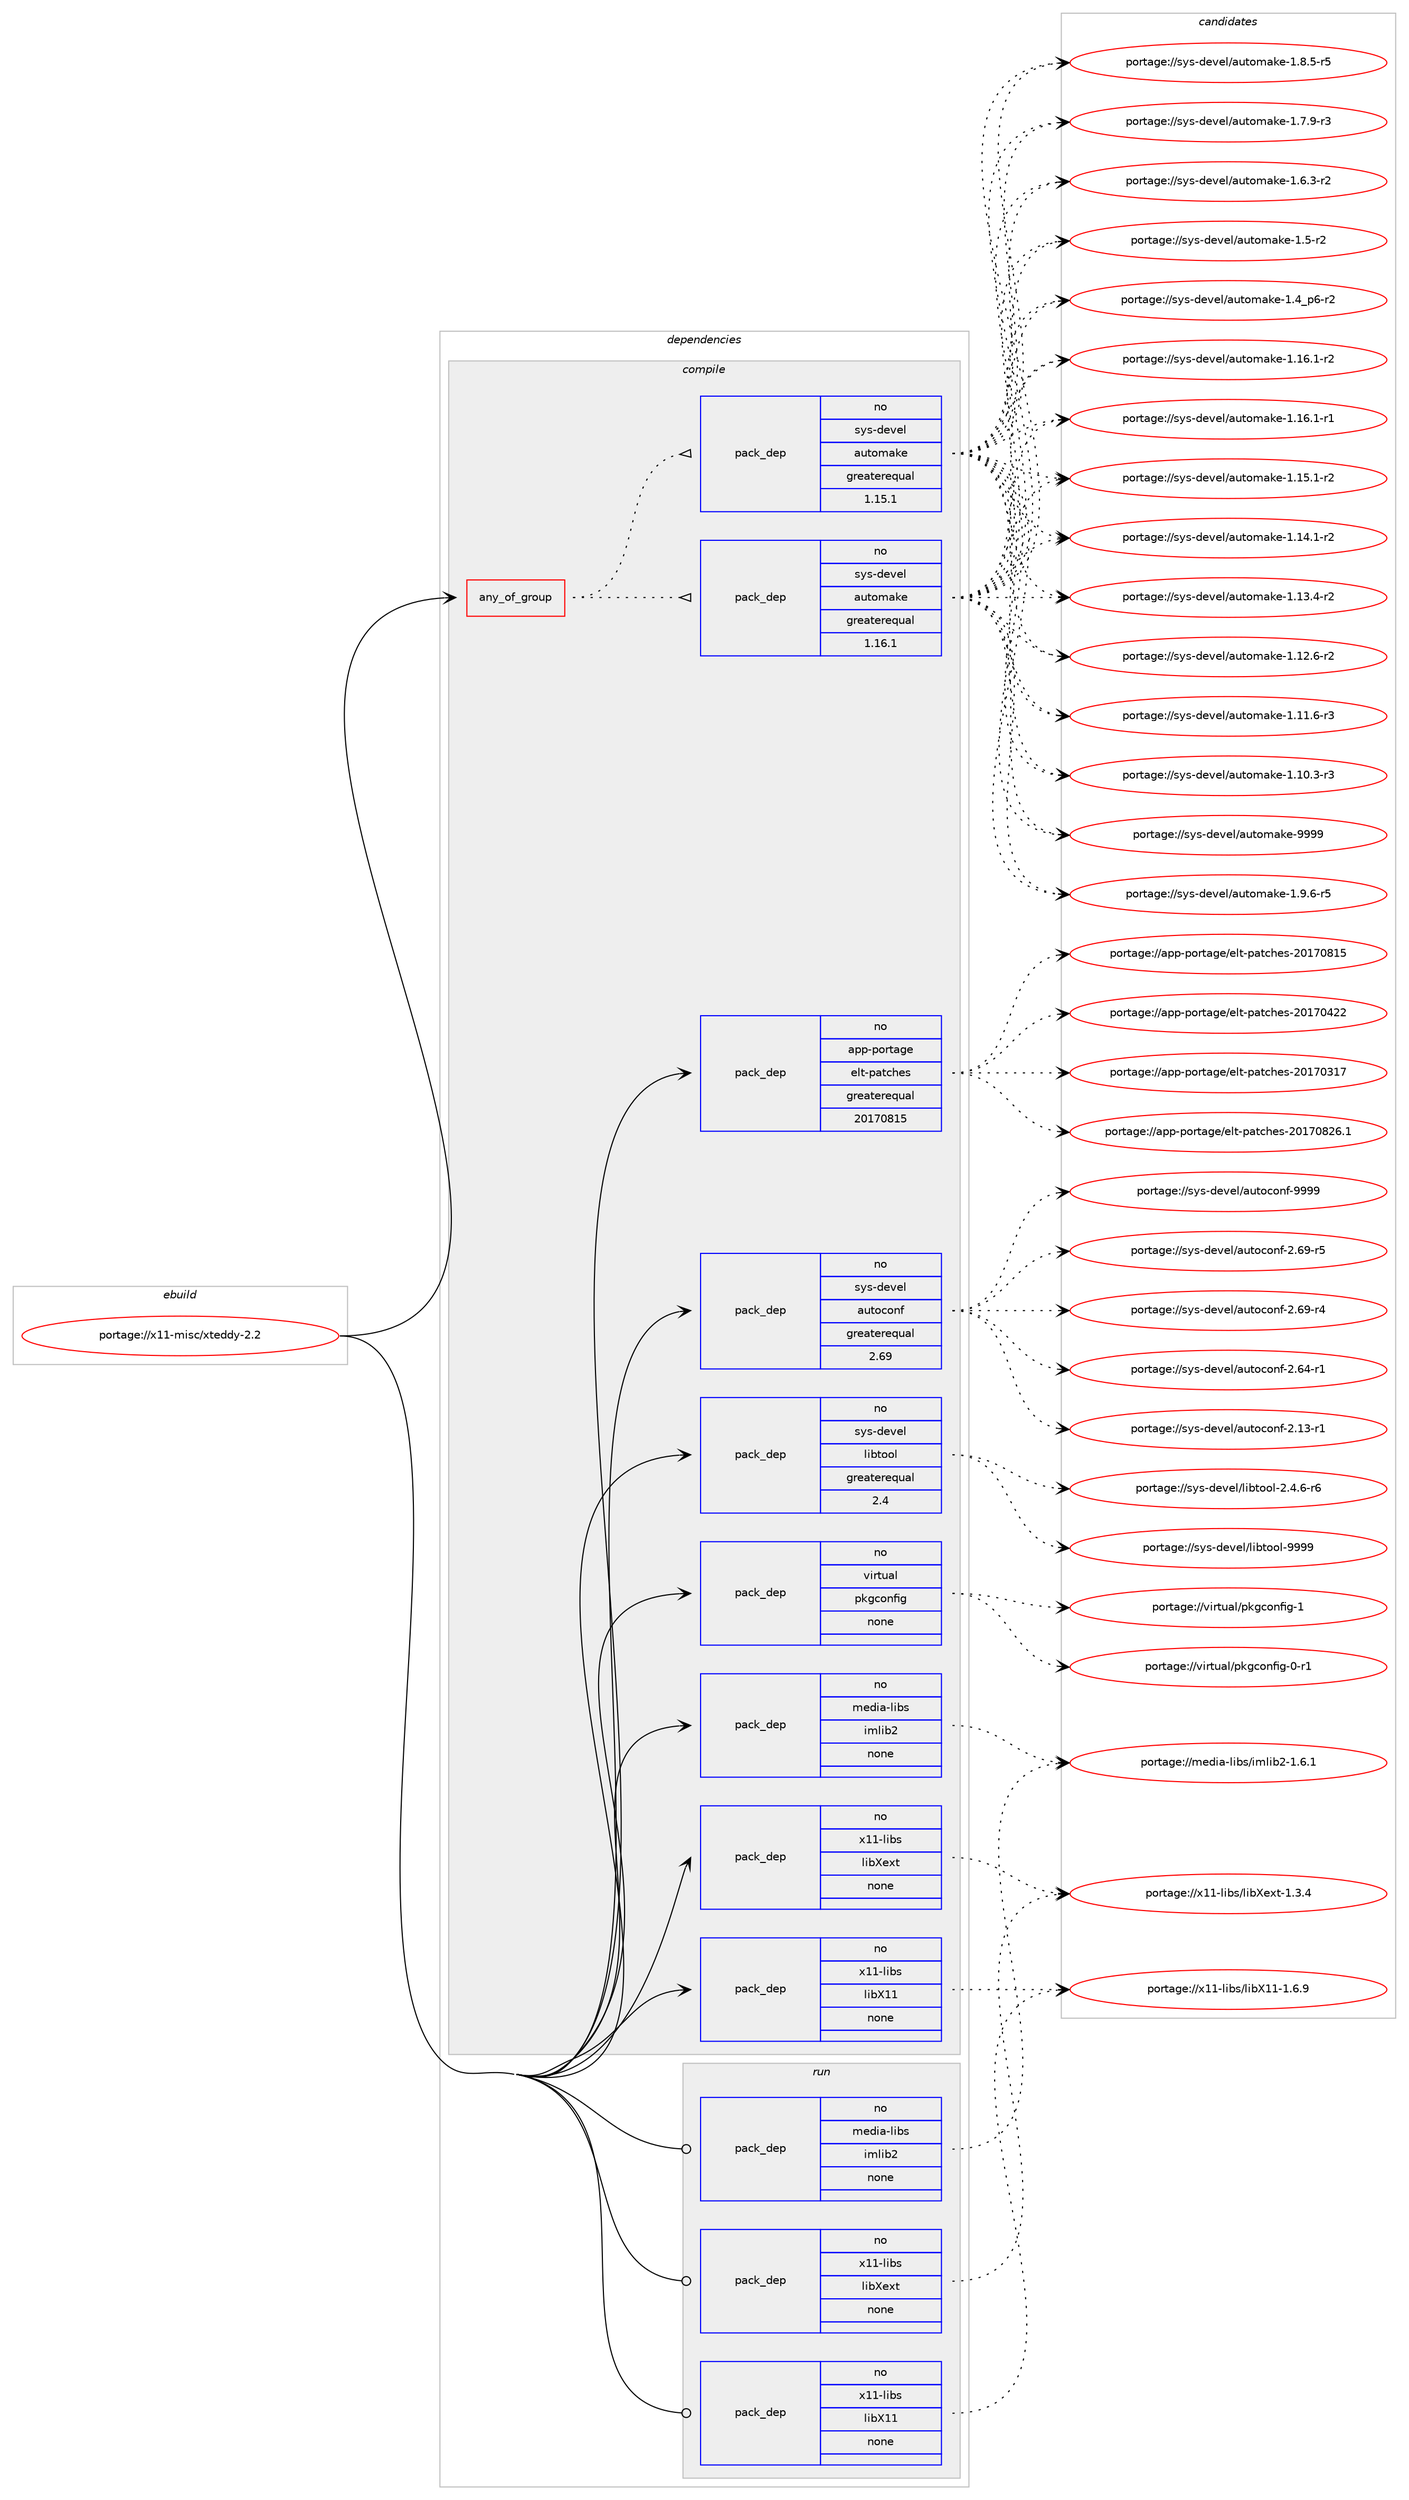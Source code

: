 digraph prolog {

# *************
# Graph options
# *************

newrank=true;
concentrate=true;
compound=true;
graph [rankdir=LR,fontname=Helvetica,fontsize=10,ranksep=1.5];#, ranksep=2.5, nodesep=0.2];
edge  [arrowhead=vee];
node  [fontname=Helvetica,fontsize=10];

# **********
# The ebuild
# **********

subgraph cluster_leftcol {
color=gray;
rank=same;
label=<<i>ebuild</i>>;
id [label="portage://x11-misc/xteddy-2.2", color=red, width=4, href="../x11-misc/xteddy-2.2.svg"];
}

# ****************
# The dependencies
# ****************

subgraph cluster_midcol {
color=gray;
label=<<i>dependencies</i>>;
subgraph cluster_compile {
fillcolor="#eeeeee";
style=filled;
label=<<i>compile</i>>;
subgraph any136 {
dependency8169 [label=<<TABLE BORDER="0" CELLBORDER="1" CELLSPACING="0" CELLPADDING="4"><TR><TD CELLPADDING="10">any_of_group</TD></TR></TABLE>>, shape=none, color=red];subgraph pack6862 {
dependency8170 [label=<<TABLE BORDER="0" CELLBORDER="1" CELLSPACING="0" CELLPADDING="4" WIDTH="220"><TR><TD ROWSPAN="6" CELLPADDING="30">pack_dep</TD></TR><TR><TD WIDTH="110">no</TD></TR><TR><TD>sys-devel</TD></TR><TR><TD>automake</TD></TR><TR><TD>greaterequal</TD></TR><TR><TD>1.16.1</TD></TR></TABLE>>, shape=none, color=blue];
}
dependency8169:e -> dependency8170:w [weight=20,style="dotted",arrowhead="oinv"];
subgraph pack6863 {
dependency8171 [label=<<TABLE BORDER="0" CELLBORDER="1" CELLSPACING="0" CELLPADDING="4" WIDTH="220"><TR><TD ROWSPAN="6" CELLPADDING="30">pack_dep</TD></TR><TR><TD WIDTH="110">no</TD></TR><TR><TD>sys-devel</TD></TR><TR><TD>automake</TD></TR><TR><TD>greaterequal</TD></TR><TR><TD>1.15.1</TD></TR></TABLE>>, shape=none, color=blue];
}
dependency8169:e -> dependency8171:w [weight=20,style="dotted",arrowhead="oinv"];
}
id:e -> dependency8169:w [weight=20,style="solid",arrowhead="vee"];
subgraph pack6864 {
dependency8172 [label=<<TABLE BORDER="0" CELLBORDER="1" CELLSPACING="0" CELLPADDING="4" WIDTH="220"><TR><TD ROWSPAN="6" CELLPADDING="30">pack_dep</TD></TR><TR><TD WIDTH="110">no</TD></TR><TR><TD>app-portage</TD></TR><TR><TD>elt-patches</TD></TR><TR><TD>greaterequal</TD></TR><TR><TD>20170815</TD></TR></TABLE>>, shape=none, color=blue];
}
id:e -> dependency8172:w [weight=20,style="solid",arrowhead="vee"];
subgraph pack6865 {
dependency8173 [label=<<TABLE BORDER="0" CELLBORDER="1" CELLSPACING="0" CELLPADDING="4" WIDTH="220"><TR><TD ROWSPAN="6" CELLPADDING="30">pack_dep</TD></TR><TR><TD WIDTH="110">no</TD></TR><TR><TD>media-libs</TD></TR><TR><TD>imlib2</TD></TR><TR><TD>none</TD></TR><TR><TD></TD></TR></TABLE>>, shape=none, color=blue];
}
id:e -> dependency8173:w [weight=20,style="solid",arrowhead="vee"];
subgraph pack6866 {
dependency8174 [label=<<TABLE BORDER="0" CELLBORDER="1" CELLSPACING="0" CELLPADDING="4" WIDTH="220"><TR><TD ROWSPAN="6" CELLPADDING="30">pack_dep</TD></TR><TR><TD WIDTH="110">no</TD></TR><TR><TD>sys-devel</TD></TR><TR><TD>autoconf</TD></TR><TR><TD>greaterequal</TD></TR><TR><TD>2.69</TD></TR></TABLE>>, shape=none, color=blue];
}
id:e -> dependency8174:w [weight=20,style="solid",arrowhead="vee"];
subgraph pack6867 {
dependency8175 [label=<<TABLE BORDER="0" CELLBORDER="1" CELLSPACING="0" CELLPADDING="4" WIDTH="220"><TR><TD ROWSPAN="6" CELLPADDING="30">pack_dep</TD></TR><TR><TD WIDTH="110">no</TD></TR><TR><TD>sys-devel</TD></TR><TR><TD>libtool</TD></TR><TR><TD>greaterequal</TD></TR><TR><TD>2.4</TD></TR></TABLE>>, shape=none, color=blue];
}
id:e -> dependency8175:w [weight=20,style="solid",arrowhead="vee"];
subgraph pack6868 {
dependency8176 [label=<<TABLE BORDER="0" CELLBORDER="1" CELLSPACING="0" CELLPADDING="4" WIDTH="220"><TR><TD ROWSPAN="6" CELLPADDING="30">pack_dep</TD></TR><TR><TD WIDTH="110">no</TD></TR><TR><TD>virtual</TD></TR><TR><TD>pkgconfig</TD></TR><TR><TD>none</TD></TR><TR><TD></TD></TR></TABLE>>, shape=none, color=blue];
}
id:e -> dependency8176:w [weight=20,style="solid",arrowhead="vee"];
subgraph pack6869 {
dependency8177 [label=<<TABLE BORDER="0" CELLBORDER="1" CELLSPACING="0" CELLPADDING="4" WIDTH="220"><TR><TD ROWSPAN="6" CELLPADDING="30">pack_dep</TD></TR><TR><TD WIDTH="110">no</TD></TR><TR><TD>x11-libs</TD></TR><TR><TD>libX11</TD></TR><TR><TD>none</TD></TR><TR><TD></TD></TR></TABLE>>, shape=none, color=blue];
}
id:e -> dependency8177:w [weight=20,style="solid",arrowhead="vee"];
subgraph pack6870 {
dependency8178 [label=<<TABLE BORDER="0" CELLBORDER="1" CELLSPACING="0" CELLPADDING="4" WIDTH="220"><TR><TD ROWSPAN="6" CELLPADDING="30">pack_dep</TD></TR><TR><TD WIDTH="110">no</TD></TR><TR><TD>x11-libs</TD></TR><TR><TD>libXext</TD></TR><TR><TD>none</TD></TR><TR><TD></TD></TR></TABLE>>, shape=none, color=blue];
}
id:e -> dependency8178:w [weight=20,style="solid",arrowhead="vee"];
}
subgraph cluster_compileandrun {
fillcolor="#eeeeee";
style=filled;
label=<<i>compile and run</i>>;
}
subgraph cluster_run {
fillcolor="#eeeeee";
style=filled;
label=<<i>run</i>>;
subgraph pack6871 {
dependency8179 [label=<<TABLE BORDER="0" CELLBORDER="1" CELLSPACING="0" CELLPADDING="4" WIDTH="220"><TR><TD ROWSPAN="6" CELLPADDING="30">pack_dep</TD></TR><TR><TD WIDTH="110">no</TD></TR><TR><TD>media-libs</TD></TR><TR><TD>imlib2</TD></TR><TR><TD>none</TD></TR><TR><TD></TD></TR></TABLE>>, shape=none, color=blue];
}
id:e -> dependency8179:w [weight=20,style="solid",arrowhead="odot"];
subgraph pack6872 {
dependency8180 [label=<<TABLE BORDER="0" CELLBORDER="1" CELLSPACING="0" CELLPADDING="4" WIDTH="220"><TR><TD ROWSPAN="6" CELLPADDING="30">pack_dep</TD></TR><TR><TD WIDTH="110">no</TD></TR><TR><TD>x11-libs</TD></TR><TR><TD>libX11</TD></TR><TR><TD>none</TD></TR><TR><TD></TD></TR></TABLE>>, shape=none, color=blue];
}
id:e -> dependency8180:w [weight=20,style="solid",arrowhead="odot"];
subgraph pack6873 {
dependency8181 [label=<<TABLE BORDER="0" CELLBORDER="1" CELLSPACING="0" CELLPADDING="4" WIDTH="220"><TR><TD ROWSPAN="6" CELLPADDING="30">pack_dep</TD></TR><TR><TD WIDTH="110">no</TD></TR><TR><TD>x11-libs</TD></TR><TR><TD>libXext</TD></TR><TR><TD>none</TD></TR><TR><TD></TD></TR></TABLE>>, shape=none, color=blue];
}
id:e -> dependency8181:w [weight=20,style="solid",arrowhead="odot"];
}
}

# **************
# The candidates
# **************

subgraph cluster_choices {
rank=same;
color=gray;
label=<<i>candidates</i>>;

subgraph choice6862 {
color=black;
nodesep=1;
choice115121115451001011181011084797117116111109971071014557575757 [label="portage://sys-devel/automake-9999", color=red, width=4,href="../sys-devel/automake-9999.svg"];
choice115121115451001011181011084797117116111109971071014549465746544511453 [label="portage://sys-devel/automake-1.9.6-r5", color=red, width=4,href="../sys-devel/automake-1.9.6-r5.svg"];
choice115121115451001011181011084797117116111109971071014549465646534511453 [label="portage://sys-devel/automake-1.8.5-r5", color=red, width=4,href="../sys-devel/automake-1.8.5-r5.svg"];
choice115121115451001011181011084797117116111109971071014549465546574511451 [label="portage://sys-devel/automake-1.7.9-r3", color=red, width=4,href="../sys-devel/automake-1.7.9-r3.svg"];
choice115121115451001011181011084797117116111109971071014549465446514511450 [label="portage://sys-devel/automake-1.6.3-r2", color=red, width=4,href="../sys-devel/automake-1.6.3-r2.svg"];
choice11512111545100101118101108479711711611110997107101454946534511450 [label="portage://sys-devel/automake-1.5-r2", color=red, width=4,href="../sys-devel/automake-1.5-r2.svg"];
choice115121115451001011181011084797117116111109971071014549465295112544511450 [label="portage://sys-devel/automake-1.4_p6-r2", color=red, width=4,href="../sys-devel/automake-1.4_p6-r2.svg"];
choice11512111545100101118101108479711711611110997107101454946495446494511450 [label="portage://sys-devel/automake-1.16.1-r2", color=red, width=4,href="../sys-devel/automake-1.16.1-r2.svg"];
choice11512111545100101118101108479711711611110997107101454946495446494511449 [label="portage://sys-devel/automake-1.16.1-r1", color=red, width=4,href="../sys-devel/automake-1.16.1-r1.svg"];
choice11512111545100101118101108479711711611110997107101454946495346494511450 [label="portage://sys-devel/automake-1.15.1-r2", color=red, width=4,href="../sys-devel/automake-1.15.1-r2.svg"];
choice11512111545100101118101108479711711611110997107101454946495246494511450 [label="portage://sys-devel/automake-1.14.1-r2", color=red, width=4,href="../sys-devel/automake-1.14.1-r2.svg"];
choice11512111545100101118101108479711711611110997107101454946495146524511450 [label="portage://sys-devel/automake-1.13.4-r2", color=red, width=4,href="../sys-devel/automake-1.13.4-r2.svg"];
choice11512111545100101118101108479711711611110997107101454946495046544511450 [label="portage://sys-devel/automake-1.12.6-r2", color=red, width=4,href="../sys-devel/automake-1.12.6-r2.svg"];
choice11512111545100101118101108479711711611110997107101454946494946544511451 [label="portage://sys-devel/automake-1.11.6-r3", color=red, width=4,href="../sys-devel/automake-1.11.6-r3.svg"];
choice11512111545100101118101108479711711611110997107101454946494846514511451 [label="portage://sys-devel/automake-1.10.3-r3", color=red, width=4,href="../sys-devel/automake-1.10.3-r3.svg"];
dependency8170:e -> choice115121115451001011181011084797117116111109971071014557575757:w [style=dotted,weight="100"];
dependency8170:e -> choice115121115451001011181011084797117116111109971071014549465746544511453:w [style=dotted,weight="100"];
dependency8170:e -> choice115121115451001011181011084797117116111109971071014549465646534511453:w [style=dotted,weight="100"];
dependency8170:e -> choice115121115451001011181011084797117116111109971071014549465546574511451:w [style=dotted,weight="100"];
dependency8170:e -> choice115121115451001011181011084797117116111109971071014549465446514511450:w [style=dotted,weight="100"];
dependency8170:e -> choice11512111545100101118101108479711711611110997107101454946534511450:w [style=dotted,weight="100"];
dependency8170:e -> choice115121115451001011181011084797117116111109971071014549465295112544511450:w [style=dotted,weight="100"];
dependency8170:e -> choice11512111545100101118101108479711711611110997107101454946495446494511450:w [style=dotted,weight="100"];
dependency8170:e -> choice11512111545100101118101108479711711611110997107101454946495446494511449:w [style=dotted,weight="100"];
dependency8170:e -> choice11512111545100101118101108479711711611110997107101454946495346494511450:w [style=dotted,weight="100"];
dependency8170:e -> choice11512111545100101118101108479711711611110997107101454946495246494511450:w [style=dotted,weight="100"];
dependency8170:e -> choice11512111545100101118101108479711711611110997107101454946495146524511450:w [style=dotted,weight="100"];
dependency8170:e -> choice11512111545100101118101108479711711611110997107101454946495046544511450:w [style=dotted,weight="100"];
dependency8170:e -> choice11512111545100101118101108479711711611110997107101454946494946544511451:w [style=dotted,weight="100"];
dependency8170:e -> choice11512111545100101118101108479711711611110997107101454946494846514511451:w [style=dotted,weight="100"];
}
subgraph choice6863 {
color=black;
nodesep=1;
choice115121115451001011181011084797117116111109971071014557575757 [label="portage://sys-devel/automake-9999", color=red, width=4,href="../sys-devel/automake-9999.svg"];
choice115121115451001011181011084797117116111109971071014549465746544511453 [label="portage://sys-devel/automake-1.9.6-r5", color=red, width=4,href="../sys-devel/automake-1.9.6-r5.svg"];
choice115121115451001011181011084797117116111109971071014549465646534511453 [label="portage://sys-devel/automake-1.8.5-r5", color=red, width=4,href="../sys-devel/automake-1.8.5-r5.svg"];
choice115121115451001011181011084797117116111109971071014549465546574511451 [label="portage://sys-devel/automake-1.7.9-r3", color=red, width=4,href="../sys-devel/automake-1.7.9-r3.svg"];
choice115121115451001011181011084797117116111109971071014549465446514511450 [label="portage://sys-devel/automake-1.6.3-r2", color=red, width=4,href="../sys-devel/automake-1.6.3-r2.svg"];
choice11512111545100101118101108479711711611110997107101454946534511450 [label="portage://sys-devel/automake-1.5-r2", color=red, width=4,href="../sys-devel/automake-1.5-r2.svg"];
choice115121115451001011181011084797117116111109971071014549465295112544511450 [label="portage://sys-devel/automake-1.4_p6-r2", color=red, width=4,href="../sys-devel/automake-1.4_p6-r2.svg"];
choice11512111545100101118101108479711711611110997107101454946495446494511450 [label="portage://sys-devel/automake-1.16.1-r2", color=red, width=4,href="../sys-devel/automake-1.16.1-r2.svg"];
choice11512111545100101118101108479711711611110997107101454946495446494511449 [label="portage://sys-devel/automake-1.16.1-r1", color=red, width=4,href="../sys-devel/automake-1.16.1-r1.svg"];
choice11512111545100101118101108479711711611110997107101454946495346494511450 [label="portage://sys-devel/automake-1.15.1-r2", color=red, width=4,href="../sys-devel/automake-1.15.1-r2.svg"];
choice11512111545100101118101108479711711611110997107101454946495246494511450 [label="portage://sys-devel/automake-1.14.1-r2", color=red, width=4,href="../sys-devel/automake-1.14.1-r2.svg"];
choice11512111545100101118101108479711711611110997107101454946495146524511450 [label="portage://sys-devel/automake-1.13.4-r2", color=red, width=4,href="../sys-devel/automake-1.13.4-r2.svg"];
choice11512111545100101118101108479711711611110997107101454946495046544511450 [label="portage://sys-devel/automake-1.12.6-r2", color=red, width=4,href="../sys-devel/automake-1.12.6-r2.svg"];
choice11512111545100101118101108479711711611110997107101454946494946544511451 [label="portage://sys-devel/automake-1.11.6-r3", color=red, width=4,href="../sys-devel/automake-1.11.6-r3.svg"];
choice11512111545100101118101108479711711611110997107101454946494846514511451 [label="portage://sys-devel/automake-1.10.3-r3", color=red, width=4,href="../sys-devel/automake-1.10.3-r3.svg"];
dependency8171:e -> choice115121115451001011181011084797117116111109971071014557575757:w [style=dotted,weight="100"];
dependency8171:e -> choice115121115451001011181011084797117116111109971071014549465746544511453:w [style=dotted,weight="100"];
dependency8171:e -> choice115121115451001011181011084797117116111109971071014549465646534511453:w [style=dotted,weight="100"];
dependency8171:e -> choice115121115451001011181011084797117116111109971071014549465546574511451:w [style=dotted,weight="100"];
dependency8171:e -> choice115121115451001011181011084797117116111109971071014549465446514511450:w [style=dotted,weight="100"];
dependency8171:e -> choice11512111545100101118101108479711711611110997107101454946534511450:w [style=dotted,weight="100"];
dependency8171:e -> choice115121115451001011181011084797117116111109971071014549465295112544511450:w [style=dotted,weight="100"];
dependency8171:e -> choice11512111545100101118101108479711711611110997107101454946495446494511450:w [style=dotted,weight="100"];
dependency8171:e -> choice11512111545100101118101108479711711611110997107101454946495446494511449:w [style=dotted,weight="100"];
dependency8171:e -> choice11512111545100101118101108479711711611110997107101454946495346494511450:w [style=dotted,weight="100"];
dependency8171:e -> choice11512111545100101118101108479711711611110997107101454946495246494511450:w [style=dotted,weight="100"];
dependency8171:e -> choice11512111545100101118101108479711711611110997107101454946495146524511450:w [style=dotted,weight="100"];
dependency8171:e -> choice11512111545100101118101108479711711611110997107101454946495046544511450:w [style=dotted,weight="100"];
dependency8171:e -> choice11512111545100101118101108479711711611110997107101454946494946544511451:w [style=dotted,weight="100"];
dependency8171:e -> choice11512111545100101118101108479711711611110997107101454946494846514511451:w [style=dotted,weight="100"];
}
subgraph choice6864 {
color=black;
nodesep=1;
choice971121124511211111411697103101471011081164511297116991041011154550484955485650544649 [label="portage://app-portage/elt-patches-20170826.1", color=red, width=4,href="../app-portage/elt-patches-20170826.1.svg"];
choice97112112451121111141169710310147101108116451129711699104101115455048495548564953 [label="portage://app-portage/elt-patches-20170815", color=red, width=4,href="../app-portage/elt-patches-20170815.svg"];
choice97112112451121111141169710310147101108116451129711699104101115455048495548525050 [label="portage://app-portage/elt-patches-20170422", color=red, width=4,href="../app-portage/elt-patches-20170422.svg"];
choice97112112451121111141169710310147101108116451129711699104101115455048495548514955 [label="portage://app-portage/elt-patches-20170317", color=red, width=4,href="../app-portage/elt-patches-20170317.svg"];
dependency8172:e -> choice971121124511211111411697103101471011081164511297116991041011154550484955485650544649:w [style=dotted,weight="100"];
dependency8172:e -> choice97112112451121111141169710310147101108116451129711699104101115455048495548564953:w [style=dotted,weight="100"];
dependency8172:e -> choice97112112451121111141169710310147101108116451129711699104101115455048495548525050:w [style=dotted,weight="100"];
dependency8172:e -> choice97112112451121111141169710310147101108116451129711699104101115455048495548514955:w [style=dotted,weight="100"];
}
subgraph choice6865 {
color=black;
nodesep=1;
choice109101100105974510810598115471051091081059850454946544649 [label="portage://media-libs/imlib2-1.6.1", color=red, width=4,href="../media-libs/imlib2-1.6.1.svg"];
dependency8173:e -> choice109101100105974510810598115471051091081059850454946544649:w [style=dotted,weight="100"];
}
subgraph choice6866 {
color=black;
nodesep=1;
choice115121115451001011181011084797117116111991111101024557575757 [label="portage://sys-devel/autoconf-9999", color=red, width=4,href="../sys-devel/autoconf-9999.svg"];
choice1151211154510010111810110847971171161119911111010245504654574511453 [label="portage://sys-devel/autoconf-2.69-r5", color=red, width=4,href="../sys-devel/autoconf-2.69-r5.svg"];
choice1151211154510010111810110847971171161119911111010245504654574511452 [label="portage://sys-devel/autoconf-2.69-r4", color=red, width=4,href="../sys-devel/autoconf-2.69-r4.svg"];
choice1151211154510010111810110847971171161119911111010245504654524511449 [label="portage://sys-devel/autoconf-2.64-r1", color=red, width=4,href="../sys-devel/autoconf-2.64-r1.svg"];
choice1151211154510010111810110847971171161119911111010245504649514511449 [label="portage://sys-devel/autoconf-2.13-r1", color=red, width=4,href="../sys-devel/autoconf-2.13-r1.svg"];
dependency8174:e -> choice115121115451001011181011084797117116111991111101024557575757:w [style=dotted,weight="100"];
dependency8174:e -> choice1151211154510010111810110847971171161119911111010245504654574511453:w [style=dotted,weight="100"];
dependency8174:e -> choice1151211154510010111810110847971171161119911111010245504654574511452:w [style=dotted,weight="100"];
dependency8174:e -> choice1151211154510010111810110847971171161119911111010245504654524511449:w [style=dotted,weight="100"];
dependency8174:e -> choice1151211154510010111810110847971171161119911111010245504649514511449:w [style=dotted,weight="100"];
}
subgraph choice6867 {
color=black;
nodesep=1;
choice1151211154510010111810110847108105981161111111084557575757 [label="portage://sys-devel/libtool-9999", color=red, width=4,href="../sys-devel/libtool-9999.svg"];
choice1151211154510010111810110847108105981161111111084550465246544511454 [label="portage://sys-devel/libtool-2.4.6-r6", color=red, width=4,href="../sys-devel/libtool-2.4.6-r6.svg"];
dependency8175:e -> choice1151211154510010111810110847108105981161111111084557575757:w [style=dotted,weight="100"];
dependency8175:e -> choice1151211154510010111810110847108105981161111111084550465246544511454:w [style=dotted,weight="100"];
}
subgraph choice6868 {
color=black;
nodesep=1;
choice1181051141161179710847112107103991111101021051034549 [label="portage://virtual/pkgconfig-1", color=red, width=4,href="../virtual/pkgconfig-1.svg"];
choice11810511411611797108471121071039911111010210510345484511449 [label="portage://virtual/pkgconfig-0-r1", color=red, width=4,href="../virtual/pkgconfig-0-r1.svg"];
dependency8176:e -> choice1181051141161179710847112107103991111101021051034549:w [style=dotted,weight="100"];
dependency8176:e -> choice11810511411611797108471121071039911111010210510345484511449:w [style=dotted,weight="100"];
}
subgraph choice6869 {
color=black;
nodesep=1;
choice120494945108105981154710810598884949454946544657 [label="portage://x11-libs/libX11-1.6.9", color=red, width=4,href="../x11-libs/libX11-1.6.9.svg"];
dependency8177:e -> choice120494945108105981154710810598884949454946544657:w [style=dotted,weight="100"];
}
subgraph choice6870 {
color=black;
nodesep=1;
choice12049494510810598115471081059888101120116454946514652 [label="portage://x11-libs/libXext-1.3.4", color=red, width=4,href="../x11-libs/libXext-1.3.4.svg"];
dependency8178:e -> choice12049494510810598115471081059888101120116454946514652:w [style=dotted,weight="100"];
}
subgraph choice6871 {
color=black;
nodesep=1;
choice109101100105974510810598115471051091081059850454946544649 [label="portage://media-libs/imlib2-1.6.1", color=red, width=4,href="../media-libs/imlib2-1.6.1.svg"];
dependency8179:e -> choice109101100105974510810598115471051091081059850454946544649:w [style=dotted,weight="100"];
}
subgraph choice6872 {
color=black;
nodesep=1;
choice120494945108105981154710810598884949454946544657 [label="portage://x11-libs/libX11-1.6.9", color=red, width=4,href="../x11-libs/libX11-1.6.9.svg"];
dependency8180:e -> choice120494945108105981154710810598884949454946544657:w [style=dotted,weight="100"];
}
subgraph choice6873 {
color=black;
nodesep=1;
choice12049494510810598115471081059888101120116454946514652 [label="portage://x11-libs/libXext-1.3.4", color=red, width=4,href="../x11-libs/libXext-1.3.4.svg"];
dependency8181:e -> choice12049494510810598115471081059888101120116454946514652:w [style=dotted,weight="100"];
}
}

}
